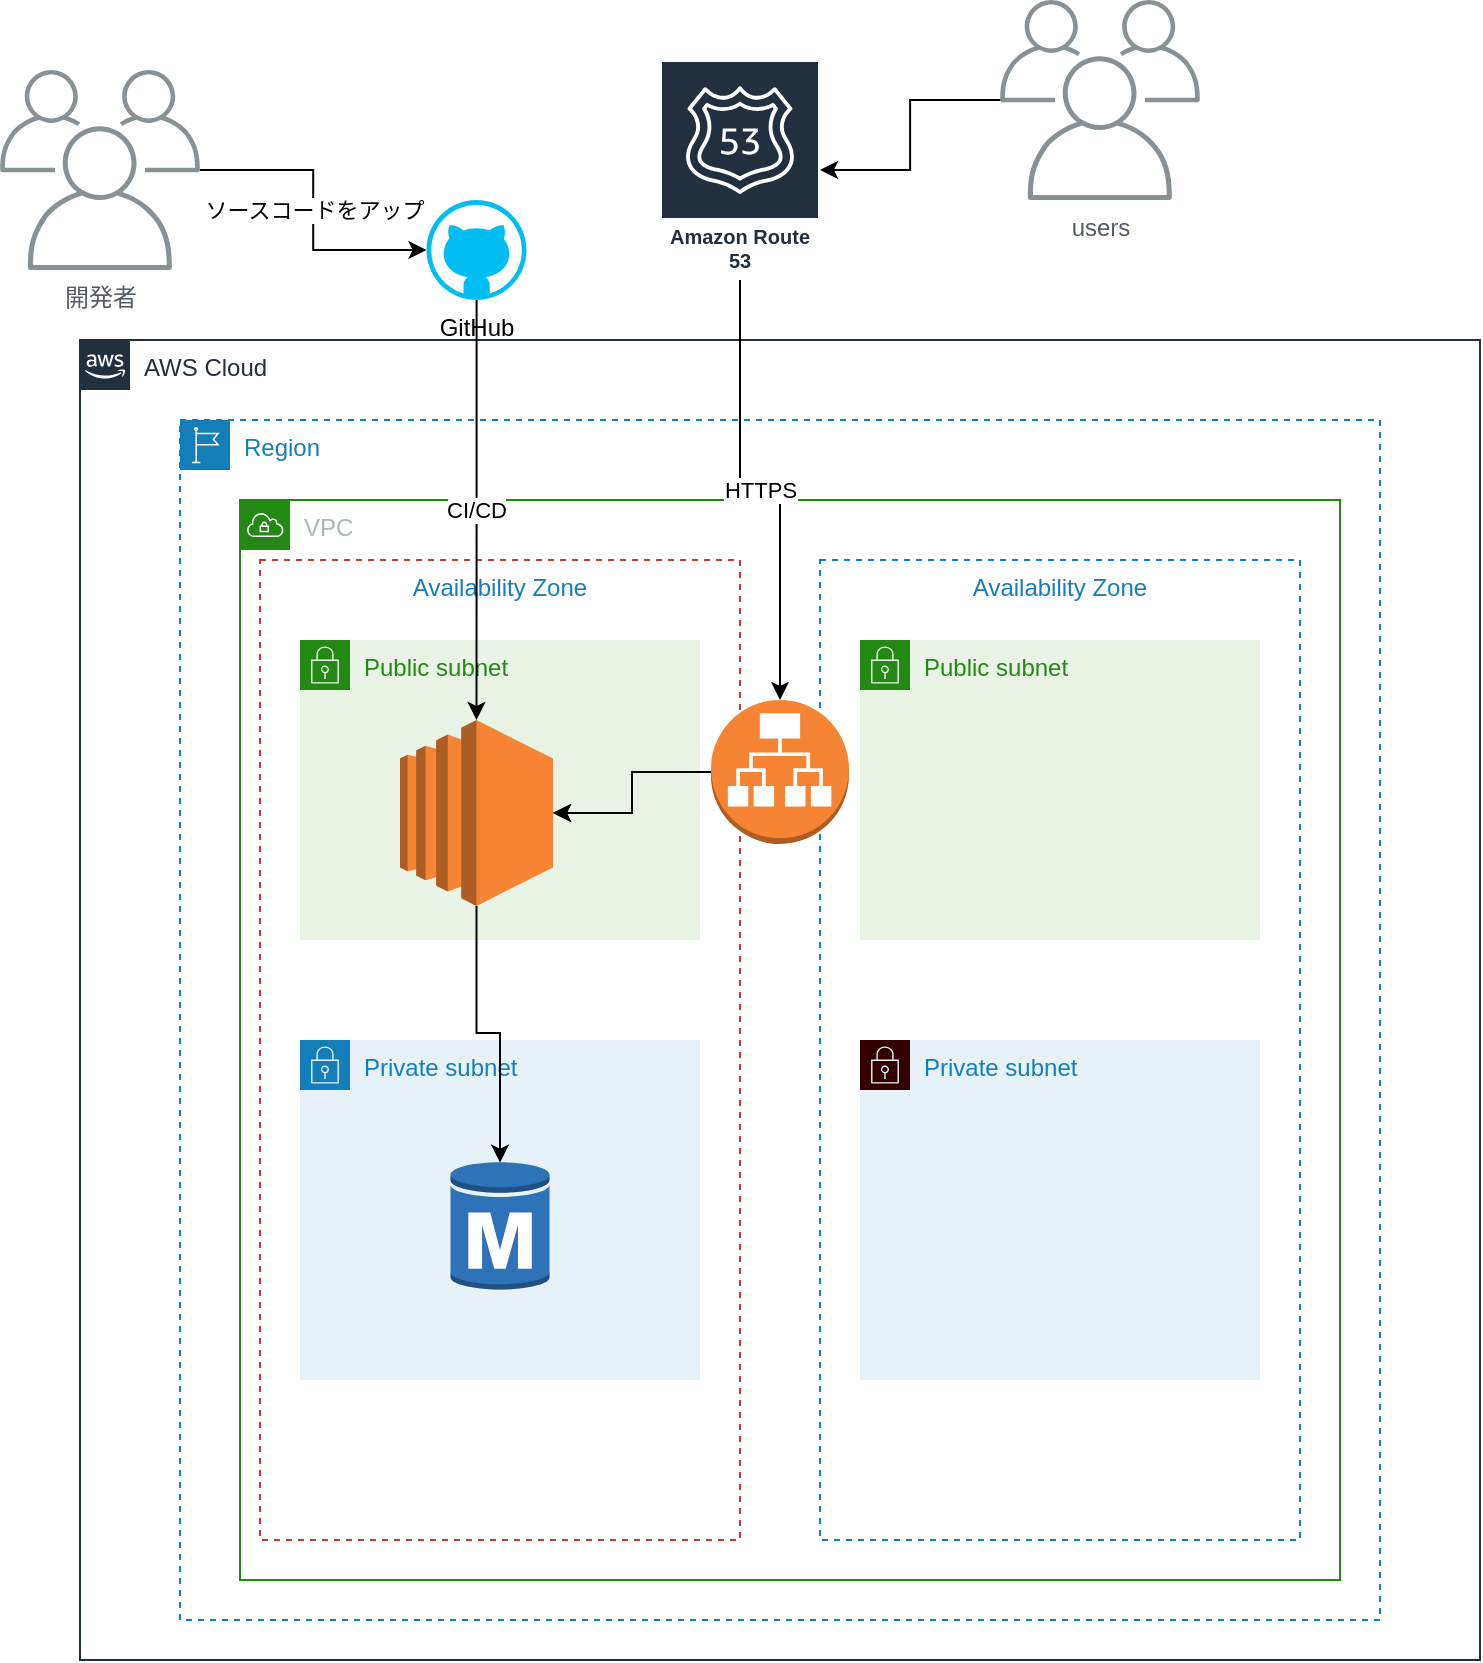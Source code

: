 <mxfile version="21.5.0" type="github">
  <diagram name="ページ1" id="iipsHcUKPTlbDsdFMyrd">
    <mxGraphModel dx="954" dy="1684" grid="1" gridSize="10" guides="1" tooltips="1" connect="1" arrows="1" fold="1" page="1" pageScale="1" pageWidth="827" pageHeight="1169" math="0" shadow="0">
      <root>
        <mxCell id="0" />
        <mxCell id="1" parent="0" />
        <mxCell id="4aGrap93ZYAkdd6068Os-1" value="AWS Cloud" style="points=[[0,0],[0.25,0],[0.5,0],[0.75,0],[1,0],[1,0.25],[1,0.5],[1,0.75],[1,1],[0.75,1],[0.5,1],[0.25,1],[0,1],[0,0.75],[0,0.5],[0,0.25]];outlineConnect=0;gradientColor=none;html=1;whiteSpace=wrap;fontSize=12;fontStyle=0;container=1;pointerEvents=0;collapsible=0;recursiveResize=0;shape=mxgraph.aws4.group;grIcon=mxgraph.aws4.group_aws_cloud_alt;strokeColor=#232F3E;fillColor=none;verticalAlign=top;align=left;spacingLeft=30;fontColor=#232F3E;dashed=0;" vertex="1" parent="1">
          <mxGeometry x="70" y="160" width="700" height="660" as="geometry" />
        </mxCell>
        <mxCell id="4aGrap93ZYAkdd6068Os-2" value="users" style="sketch=0;outlineConnect=0;gradientColor=none;fontColor=#545B64;strokeColor=none;fillColor=#879196;dashed=0;verticalLabelPosition=bottom;verticalAlign=top;align=center;html=1;fontSize=12;fontStyle=0;aspect=fixed;shape=mxgraph.aws4.illustration_users;pointerEvents=1" vertex="1" parent="1">
          <mxGeometry x="530" y="-10" width="100" height="100" as="geometry" />
        </mxCell>
        <mxCell id="4aGrap93ZYAkdd6068Os-4" value="Region" style="points=[[0,0],[0.25,0],[0.5,0],[0.75,0],[1,0],[1,0.25],[1,0.5],[1,0.75],[1,1],[0.75,1],[0.5,1],[0.25,1],[0,1],[0,0.75],[0,0.5],[0,0.25]];outlineConnect=0;gradientColor=none;html=1;whiteSpace=wrap;fontSize=12;fontStyle=0;container=1;pointerEvents=0;collapsible=0;recursiveResize=0;shape=mxgraph.aws4.group;grIcon=mxgraph.aws4.group_region;strokeColor=#147EBA;fillColor=none;verticalAlign=top;align=left;spacingLeft=30;fontColor=#147EBA;dashed=1;" vertex="1" parent="1">
          <mxGeometry x="120" y="200" width="600" height="600" as="geometry" />
        </mxCell>
        <mxCell id="4aGrap93ZYAkdd6068Os-6" value="Availability Zone" style="fillColor=none;strokeColor=#147EBA;dashed=1;verticalAlign=top;fontStyle=0;fontColor=#147EBA;whiteSpace=wrap;html=1;" vertex="1" parent="4aGrap93ZYAkdd6068Os-4">
          <mxGeometry x="320" y="70" width="240" height="490" as="geometry" />
        </mxCell>
        <mxCell id="4aGrap93ZYAkdd6068Os-5" value="Availability Zone" style="fillColor=none;strokeColor=#BA4038;dashed=1;verticalAlign=top;fontStyle=0;fontColor=#147EBA;whiteSpace=wrap;html=1;" vertex="1" parent="1">
          <mxGeometry x="160" y="270" width="240" height="490" as="geometry" />
        </mxCell>
        <mxCell id="4aGrap93ZYAkdd6068Os-7" value="VPC" style="points=[[0,0],[0.25,0],[0.5,0],[0.75,0],[1,0],[1,0.25],[1,0.5],[1,0.75],[1,1],[0.75,1],[0.5,1],[0.25,1],[0,1],[0,0.75],[0,0.5],[0,0.25]];outlineConnect=0;gradientColor=none;html=1;whiteSpace=wrap;fontSize=12;fontStyle=0;container=1;pointerEvents=0;collapsible=0;recursiveResize=0;shape=mxgraph.aws4.group;grIcon=mxgraph.aws4.group_vpc;strokeColor=#248814;fillColor=none;verticalAlign=top;align=left;spacingLeft=30;fontColor=#AAB7B8;dashed=0;" vertex="1" parent="1">
          <mxGeometry x="150" y="240" width="550" height="540" as="geometry" />
        </mxCell>
        <mxCell id="4aGrap93ZYAkdd6068Os-9" value="Public subnet" style="points=[[0,0],[0.25,0],[0.5,0],[0.75,0],[1,0],[1,0.25],[1,0.5],[1,0.75],[1,1],[0.75,1],[0.5,1],[0.25,1],[0,1],[0,0.75],[0,0.5],[0,0.25]];outlineConnect=0;gradientColor=none;html=1;whiteSpace=wrap;fontSize=12;fontStyle=0;container=1;pointerEvents=0;collapsible=0;recursiveResize=0;shape=mxgraph.aws4.group;grIcon=mxgraph.aws4.group_security_group;grStroke=0;strokeColor=#248814;fillColor=#E9F3E6;verticalAlign=top;align=left;spacingLeft=30;fontColor=#248814;dashed=0;" vertex="1" parent="4aGrap93ZYAkdd6068Os-7">
          <mxGeometry x="310" y="70" width="200" height="150" as="geometry" />
        </mxCell>
        <mxCell id="4aGrap93ZYAkdd6068Os-10" value="Private subnet" style="points=[[0,0],[0.25,0],[0.5,0],[0.75,0],[1,0],[1,0.25],[1,0.5],[1,0.75],[1,1],[0.75,1],[0.5,1],[0.25,1],[0,1],[0,0.75],[0,0.5],[0,0.25]];outlineConnect=0;gradientColor=none;html=1;whiteSpace=wrap;fontSize=12;fontStyle=0;container=1;pointerEvents=0;collapsible=0;recursiveResize=0;shape=mxgraph.aws4.group;grIcon=mxgraph.aws4.group_security_group;grStroke=0;strokeColor=#147EBA;fillColor=#E6F2F8;verticalAlign=top;align=left;spacingLeft=30;fontColor=#147EBA;dashed=0;" vertex="1" parent="4aGrap93ZYAkdd6068Os-7">
          <mxGeometry x="30" y="270" width="200" height="170" as="geometry" />
        </mxCell>
        <mxCell id="4aGrap93ZYAkdd6068Os-17" value="" style="outlineConnect=0;dashed=0;verticalLabelPosition=bottom;verticalAlign=top;align=center;html=1;shape=mxgraph.aws3.rds_db_instance;fillColor=#2E73B8;gradientColor=none;" vertex="1" parent="4aGrap93ZYAkdd6068Os-10">
          <mxGeometry x="75.25" y="60" width="49.5" height="66" as="geometry" />
        </mxCell>
        <mxCell id="4aGrap93ZYAkdd6068Os-11" value="Private subnet" style="points=[[0,0],[0.25,0],[0.5,0],[0.75,0],[1,0],[1,0.25],[1,0.5],[1,0.75],[1,1],[0.75,1],[0.5,1],[0.25,1],[0,1],[0,0.75],[0,0.5],[0,0.25]];outlineConnect=0;gradientColor=none;html=1;whiteSpace=wrap;fontSize=12;fontStyle=0;container=1;pointerEvents=0;collapsible=0;recursiveResize=0;shape=mxgraph.aws4.group;grIcon=mxgraph.aws4.group_security_group;grStroke=0;strokeColor=#330000;fillColor=#E6F2F8;verticalAlign=top;align=left;spacingLeft=30;fontColor=#147EBA;dashed=0;" vertex="1" parent="4aGrap93ZYAkdd6068Os-7">
          <mxGeometry x="310" y="270" width="200" height="170" as="geometry" />
        </mxCell>
        <mxCell id="4aGrap93ZYAkdd6068Os-14" value="" style="outlineConnect=0;dashed=0;verticalLabelPosition=bottom;verticalAlign=top;align=center;html=1;shape=mxgraph.aws3.application_load_balancer;fillColor=#F58534;gradientColor=none;" vertex="1" parent="4aGrap93ZYAkdd6068Os-7">
          <mxGeometry x="235.5" y="100" width="69" height="72" as="geometry" />
        </mxCell>
        <mxCell id="4aGrap93ZYAkdd6068Os-8" value="Public subnet" style="points=[[0,0],[0.25,0],[0.5,0],[0.75,0],[1,0],[1,0.25],[1,0.5],[1,0.75],[1,1],[0.75,1],[0.5,1],[0.25,1],[0,1],[0,0.75],[0,0.5],[0,0.25]];outlineConnect=0;gradientColor=none;html=1;whiteSpace=wrap;fontSize=12;fontStyle=0;container=1;pointerEvents=0;collapsible=0;recursiveResize=0;shape=mxgraph.aws4.group;grIcon=mxgraph.aws4.group_security_group;grStroke=0;strokeColor=#248814;fillColor=#E9F3E6;verticalAlign=top;align=left;spacingLeft=30;fontColor=#248814;dashed=0;" vertex="1" parent="1">
          <mxGeometry x="180" y="310" width="200" height="150" as="geometry" />
        </mxCell>
        <mxCell id="4aGrap93ZYAkdd6068Os-13" value="" style="edgeStyle=orthogonalEdgeStyle;rounded=0;orthogonalLoop=1;jettySize=auto;html=1;" edge="1" parent="1" source="4aGrap93ZYAkdd6068Os-2" target="4aGrap93ZYAkdd6068Os-12">
          <mxGeometry relative="1" as="geometry">
            <mxPoint x="400" y="150" as="targetPoint" />
            <mxPoint x="180" y="50" as="sourcePoint" />
            <Array as="points" />
          </mxGeometry>
        </mxCell>
        <mxCell id="4aGrap93ZYAkdd6068Os-15" value="HTTPS" style="edgeStyle=orthogonalEdgeStyle;rounded=0;orthogonalLoop=1;jettySize=auto;html=1;" edge="1" parent="1" source="4aGrap93ZYAkdd6068Os-12" target="4aGrap93ZYAkdd6068Os-14">
          <mxGeometry relative="1" as="geometry" />
        </mxCell>
        <mxCell id="4aGrap93ZYAkdd6068Os-12" value="Amazon Route 53" style="sketch=0;outlineConnect=0;fontColor=#232F3E;gradientColor=none;strokeColor=#ffffff;fillColor=#232F3E;dashed=0;verticalLabelPosition=middle;verticalAlign=bottom;align=center;html=1;whiteSpace=wrap;fontSize=10;fontStyle=1;spacing=3;shape=mxgraph.aws4.productIcon;prIcon=mxgraph.aws4.route_53;" vertex="1" parent="1">
          <mxGeometry x="360" y="20" width="80" height="110" as="geometry" />
        </mxCell>
        <mxCell id="4aGrap93ZYAkdd6068Os-19" style="edgeStyle=orthogonalEdgeStyle;rounded=0;orthogonalLoop=1;jettySize=auto;html=1;entryX=0.5;entryY=0.02;entryDx=0;entryDy=0;entryPerimeter=0;" edge="1" parent="1" source="4aGrap93ZYAkdd6068Os-16" target="4aGrap93ZYAkdd6068Os-17">
          <mxGeometry relative="1" as="geometry" />
        </mxCell>
        <mxCell id="4aGrap93ZYAkdd6068Os-16" value="" style="outlineConnect=0;dashed=0;verticalLabelPosition=bottom;verticalAlign=top;align=center;html=1;shape=mxgraph.aws3.ec2;fillColor=#F58534;gradientColor=none;" vertex="1" parent="1">
          <mxGeometry x="230" y="350" width="76.5" height="93" as="geometry" />
        </mxCell>
        <mxCell id="4aGrap93ZYAkdd6068Os-20" style="edgeStyle=orthogonalEdgeStyle;rounded=0;orthogonalLoop=1;jettySize=auto;html=1;exitX=0;exitY=0.5;exitDx=0;exitDy=0;exitPerimeter=0;" edge="1" parent="1" source="4aGrap93ZYAkdd6068Os-14" target="4aGrap93ZYAkdd6068Os-16">
          <mxGeometry relative="1" as="geometry" />
        </mxCell>
        <mxCell id="4aGrap93ZYAkdd6068Os-21" style="edgeStyle=orthogonalEdgeStyle;rounded=0;orthogonalLoop=1;jettySize=auto;html=1;exitX=0;exitY=0.5;exitDx=0;exitDy=0;exitPerimeter=0;" edge="1" parent="1" source="4aGrap93ZYAkdd6068Os-14" target="4aGrap93ZYAkdd6068Os-16">
          <mxGeometry relative="1" as="geometry" />
        </mxCell>
        <mxCell id="4aGrap93ZYAkdd6068Os-25" value="ソースコードをアップ" style="edgeStyle=orthogonalEdgeStyle;rounded=0;orthogonalLoop=1;jettySize=auto;html=1;entryX=0;entryY=0.5;entryDx=0;entryDy=0;entryPerimeter=0;" edge="1" parent="1" source="4aGrap93ZYAkdd6068Os-23" target="4aGrap93ZYAkdd6068Os-24">
          <mxGeometry relative="1" as="geometry" />
        </mxCell>
        <mxCell id="4aGrap93ZYAkdd6068Os-23" value="開発者" style="sketch=0;outlineConnect=0;gradientColor=none;fontColor=#545B64;strokeColor=none;fillColor=#879196;dashed=0;verticalLabelPosition=bottom;verticalAlign=top;align=center;html=1;fontSize=12;fontStyle=0;aspect=fixed;shape=mxgraph.aws4.illustration_users;pointerEvents=1" vertex="1" parent="1">
          <mxGeometry x="30" y="25" width="100" height="100" as="geometry" />
        </mxCell>
        <mxCell id="4aGrap93ZYAkdd6068Os-26" value="CI/CD" style="edgeStyle=orthogonalEdgeStyle;rounded=0;orthogonalLoop=1;jettySize=auto;html=1;" edge="1" parent="1" source="4aGrap93ZYAkdd6068Os-24" target="4aGrap93ZYAkdd6068Os-16">
          <mxGeometry relative="1" as="geometry" />
        </mxCell>
        <mxCell id="4aGrap93ZYAkdd6068Os-24" value="GitHub" style="verticalLabelPosition=bottom;html=1;verticalAlign=top;align=center;strokeColor=none;fillColor=#00BEF2;shape=mxgraph.azure.github_code;pointerEvents=1;" vertex="1" parent="1">
          <mxGeometry x="243.25" y="90" width="50" height="50" as="geometry" />
        </mxCell>
      </root>
    </mxGraphModel>
  </diagram>
</mxfile>
